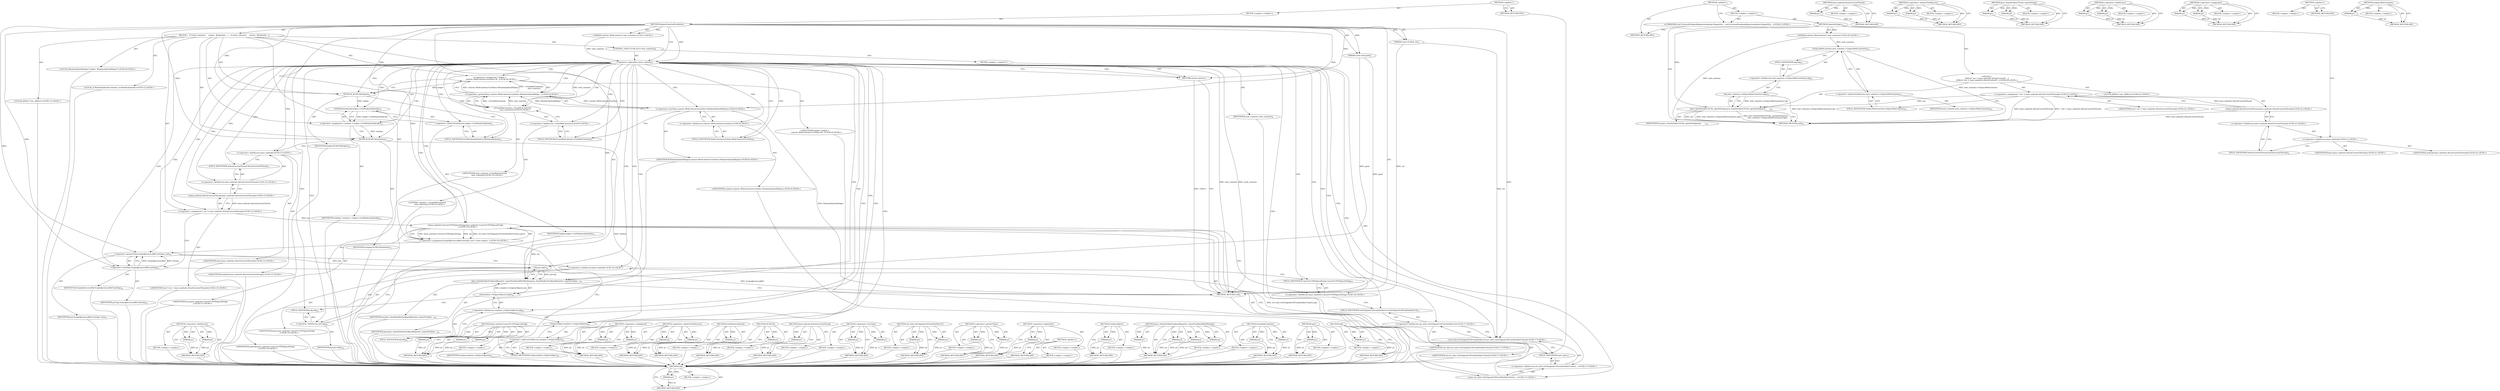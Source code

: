 digraph "GetJavaWebContents" {
vulnerable_184 [label=<(METHOD,obj)>];
vulnerable_185 [label=<(PARAM,p1)>];
vulnerable_186 [label=<(BLOCK,&lt;empty&gt;,&lt;empty&gt;)>];
vulnerable_187 [label=<(METHOD_RETURN,ANY)>];
vulnerable_135 [label=<(METHOD,&lt;operator&gt;.fieldAccess)>];
vulnerable_136 [label=<(PARAM,p1)>];
vulnerable_137 [label=<(PARAM,p2)>];
vulnerable_138 [label=<(BLOCK,&lt;empty&gt;,&lt;empty&gt;)>];
vulnerable_139 [label=<(METHOD_RETURN,ANY)>];
vulnerable_158 [label=<(METHOD,base.android.AttachCurrentThread)>];
vulnerable_159 [label=<(PARAM,p1)>];
vulnerable_160 [label=<(BLOCK,&lt;empty&gt;,&lt;empty&gt;)>];
vulnerable_161 [label=<(METHOD_RETURN,ANY)>];
vulnerable_6 [label=<(METHOD,&lt;global&gt;)<SUB>1</SUB>>];
vulnerable_7 [label=<(BLOCK,&lt;empty&gt;,&lt;empty&gt;)<SUB>1</SUB>>];
vulnerable_8 [label=<(METHOD,ReportExternalFeedback)<SUB>1</SUB>>];
vulnerable_9 [label="<(PARAM,content::WebContents* web_contents)<SUB>3</SUB>>"];
vulnerable_10 [label=<(PARAM,const GURL&amp; url)<SUB>4</SUB>>];
vulnerable_11 [label=<(PARAM,const bool good)<SUB>5</SUB>>];
vulnerable_12 [label=<(BLOCK,{
   if (!web_contents)
     return;
  WindowAn...,{
   if (!web_contents)
     return;
  WindowAn...)<SUB>5</SUB>>];
vulnerable_13 [label=<(CONTROL_STRUCTURE,IF,if (!web_contents))<SUB>6</SUB>>];
vulnerable_14 [label=<(&lt;operator&gt;.logicalNot,!web_contents)<SUB>6</SUB>>];
vulnerable_15 [label=<(IDENTIFIER,web_contents,!web_contents)<SUB>6</SUB>>];
vulnerable_16 [label=<(BLOCK,&lt;empty&gt;,&lt;empty&gt;)<SUB>7</SUB>>];
vulnerable_17 [label=<(RETURN,return;,return;)<SUB>7</SUB>>];
vulnerable_18 [label="<(LOCAL,WindowAndroidHelper* helper: WindowAndroidHelper*)<SUB>8</SUB>>"];
vulnerable_19 [label="<(&lt;operator&gt;.assignment,* helper =
      content::WebContentsUserData&lt;W...)<SUB>8</SUB>>"];
vulnerable_20 [label="<(IDENTIFIER,helper,* helper =
      content::WebContentsUserData&lt;W...)<SUB>8</SUB>>"];
vulnerable_21 [label="<(&lt;operator&gt;.greaterThan,content::WebContentsUserData&lt;WindowAndroidHelpe...)<SUB>9</SUB>>"];
vulnerable_22 [label="<(&lt;operator&gt;.lessThan,content::WebContentsUserData&lt;WindowAndroidHelper)<SUB>9</SUB>>"];
vulnerable_23 [label="<(&lt;operator&gt;.fieldAccess,content::WebContentsUserData)<SUB>9</SUB>>"];
vulnerable_24 [label="<(IDENTIFIER,content,content::WebContentsUserData&lt;WindowAndroidHelper)<SUB>9</SUB>>"];
vulnerable_25 [label=<(FIELD_IDENTIFIER,WebContentsUserData,WebContentsUserData)<SUB>9</SUB>>];
vulnerable_26 [label="<(IDENTIFIER,WindowAndroidHelper,content::WebContentsUserData&lt;WindowAndroidHelper)<SUB>9</SUB>>"];
vulnerable_27 [label="<(FromWebContents,::FromWebContents(
          web_contents))<SUB>9</SUB>>"];
vulnerable_28 [label="<(&lt;operator&gt;.fieldAccess,::FromWebContents)<SUB>9</SUB>>"];
vulnerable_29 [label="<(LITERAL,&lt;global&gt;,::FromWebContents(
          web_contents))<SUB>9</SUB>>"];
vulnerable_30 [label=<(FIELD_IDENTIFIER,FromWebContents,FromWebContents)<SUB>9</SUB>>];
vulnerable_31 [label="<(IDENTIFIER,web_contents,::FromWebContents(
          web_contents))<SUB>10</SUB>>"];
vulnerable_32 [label=<(DCHECK,DCHECK(helper))<SUB>11</SUB>>];
vulnerable_33 [label=<(IDENTIFIER,helper,DCHECK(helper))<SUB>11</SUB>>];
vulnerable_34 [label="<(LOCAL,ui.WindowAndroid* window: ui.WindowAndroid*)<SUB>12</SUB>>"];
vulnerable_35 [label=<(&lt;operator&gt;.assignment,* window = helper-&gt;GetWindowAndroid())<SUB>12</SUB>>];
vulnerable_36 [label=<(IDENTIFIER,window,* window = helper-&gt;GetWindowAndroid())<SUB>12</SUB>>];
vulnerable_37 [label=<(GetWindowAndroid,helper-&gt;GetWindowAndroid())<SUB>12</SUB>>];
vulnerable_38 [label=<(&lt;operator&gt;.indirectFieldAccess,helper-&gt;GetWindowAndroid)<SUB>12</SUB>>];
vulnerable_39 [label=<(IDENTIFIER,helper,helper-&gt;GetWindowAndroid())<SUB>12</SUB>>];
vulnerable_40 [label=<(FIELD_IDENTIFIER,GetWindowAndroid,GetWindowAndroid)<SUB>12</SUB>>];
vulnerable_41 [label=<(DCHECK,DCHECK(window))<SUB>13</SUB>>];
vulnerable_42 [label=<(IDENTIFIER,window,DCHECK(window))<SUB>13</SUB>>];
vulnerable_43 [label="<(LOCAL,JNIEnv* env: JNIEnv*)<SUB>15</SUB>>"];
vulnerable_44 [label="<(&lt;operator&gt;.assignment,* env = base::android::AttachCurrentThread())<SUB>15</SUB>>"];
vulnerable_45 [label="<(IDENTIFIER,env,* env = base::android::AttachCurrentThread())<SUB>15</SUB>>"];
vulnerable_46 [label="<(base.android.AttachCurrentThread,base::android::AttachCurrentThread())<SUB>15</SUB>>"];
vulnerable_47 [label="<(&lt;operator&gt;.fieldAccess,base::android::AttachCurrentThread)<SUB>15</SUB>>"];
vulnerable_48 [label="<(&lt;operator&gt;.fieldAccess,base::android)<SUB>15</SUB>>"];
vulnerable_49 [label="<(IDENTIFIER,base,base::android::AttachCurrentThread())<SUB>15</SUB>>"];
vulnerable_50 [label="<(IDENTIFIER,android,base::android::AttachCurrentThread())<SUB>15</SUB>>"];
vulnerable_51 [label=<(FIELD_IDENTIFIER,AttachCurrentThread,AttachCurrentThread)<SUB>15</SUB>>];
vulnerable_52 [label="<(&lt;operator&gt;.assignment,ScopedJavaLocalRef&lt;jstring&gt; jurl = base::androi...)<SUB>16</SUB>>"];
vulnerable_53 [label=<(&lt;operator&gt;.greaterThan,ScopedJavaLocalRef&lt;jstring&gt; jurl)<SUB>16</SUB>>];
vulnerable_54 [label=<(&lt;operator&gt;.lessThan,ScopedJavaLocalRef&lt;jstring)<SUB>16</SUB>>];
vulnerable_55 [label=<(IDENTIFIER,ScopedJavaLocalRef,ScopedJavaLocalRef&lt;jstring)<SUB>16</SUB>>];
vulnerable_56 [label=<(IDENTIFIER,jstring,ScopedJavaLocalRef&lt;jstring)<SUB>16</SUB>>];
vulnerable_57 [label=<(IDENTIFIER,jurl,ScopedJavaLocalRef&lt;jstring&gt; jurl)<SUB>16</SUB>>];
vulnerable_58 [label="<(base.android.ConvertUTF8ToJavaString,base::android::ConvertUTF8ToJavaString(
       ...)<SUB>16</SUB>>"];
vulnerable_59 [label="<(&lt;operator&gt;.fieldAccess,base::android::ConvertUTF8ToJavaString)<SUB>16</SUB>>"];
vulnerable_60 [label="<(&lt;operator&gt;.fieldAccess,base::android)<SUB>16</SUB>>"];
vulnerable_61 [label="<(IDENTIFIER,base,base::android::ConvertUTF8ToJavaString(
       ...)<SUB>16</SUB>>"];
vulnerable_62 [label="<(IDENTIFIER,android,base::android::ConvertUTF8ToJavaString(
       ...)<SUB>16</SUB>>"];
vulnerable_63 [label=<(FIELD_IDENTIFIER,ConvertUTF8ToJavaString,ConvertUTF8ToJavaString)<SUB>16</SUB>>];
vulnerable_64 [label="<(IDENTIFIER,env,base::android::ConvertUTF8ToJavaString(
       ...)<SUB>17</SUB>>"];
vulnerable_65 [label="<(spec,url_utils::GetOriginalUrlFromDistillerUrl(url)....)<SUB>17</SUB>>"];
vulnerable_66 [label="<(&lt;operator&gt;.fieldAccess,url_utils::GetOriginalUrlFromDistillerUrl(url)....)<SUB>17</SUB>>"];
vulnerable_67 [label="<(url_utils.GetOriginalUrlFromDistillerUrl,url_utils::GetOriginalUrlFromDistillerUrl(url))<SUB>17</SUB>>"];
vulnerable_68 [label="<(&lt;operator&gt;.fieldAccess,url_utils::GetOriginalUrlFromDistillerUrl)<SUB>17</SUB>>"];
vulnerable_69 [label="<(IDENTIFIER,url_utils,url_utils::GetOriginalUrlFromDistillerUrl(url))<SUB>17</SUB>>"];
vulnerable_70 [label=<(FIELD_IDENTIFIER,GetOriginalUrlFromDistillerUrl,GetOriginalUrlFromDistillerUrl)<SUB>17</SUB>>];
vulnerable_71 [label="<(IDENTIFIER,url,url_utils::GetOriginalUrlFromDistillerUrl(url))<SUB>17</SUB>>"];
vulnerable_72 [label=<(FIELD_IDENTIFIER,spec,spec)<SUB>17</SUB>>];
vulnerable_73 [label=<(Java_DomDistillerFeedbackReporter_reportFeedbackWithWindow,Java_DomDistillerFeedbackReporter_reportFeedbac...)<SUB>19</SUB>>];
vulnerable_74 [label=<(IDENTIFIER,env,Java_DomDistillerFeedbackReporter_reportFeedbac...)<SUB>20</SUB>>];
vulnerable_75 [label=<(obj,window-&gt;GetJavaObject().obj())<SUB>20</SUB>>];
vulnerable_76 [label=<(&lt;operator&gt;.fieldAccess,window-&gt;GetJavaObject().obj)<SUB>20</SUB>>];
vulnerable_77 [label=<(GetJavaObject,window-&gt;GetJavaObject())<SUB>20</SUB>>];
vulnerable_78 [label=<(&lt;operator&gt;.indirectFieldAccess,window-&gt;GetJavaObject)<SUB>20</SUB>>];
vulnerable_79 [label=<(IDENTIFIER,window,window-&gt;GetJavaObject())<SUB>20</SUB>>];
vulnerable_80 [label=<(FIELD_IDENTIFIER,GetJavaObject,GetJavaObject)<SUB>20</SUB>>];
vulnerable_81 [label=<(FIELD_IDENTIFIER,obj,obj)<SUB>20</SUB>>];
vulnerable_82 [label=<(obj,jurl.obj())<SUB>20</SUB>>];
vulnerable_83 [label=<(&lt;operator&gt;.fieldAccess,jurl.obj)<SUB>20</SUB>>];
vulnerable_84 [label=<(IDENTIFIER,jurl,jurl.obj())<SUB>20</SUB>>];
vulnerable_85 [label=<(FIELD_IDENTIFIER,obj,obj)<SUB>20</SUB>>];
vulnerable_86 [label=<(IDENTIFIER,good,Java_DomDistillerFeedbackReporter_reportFeedbac...)<SUB>20</SUB>>];
vulnerable_87 [label=<(METHOD_RETURN,void)<SUB>1</SUB>>];
vulnerable_89 [label=<(METHOD_RETURN,ANY)<SUB>1</SUB>>];
vulnerable_162 [label=<(METHOD,base.android.ConvertUTF8ToJavaString)>];
vulnerable_163 [label=<(PARAM,p1)>];
vulnerable_164 [label=<(PARAM,p2)>];
vulnerable_165 [label=<(PARAM,p3)>];
vulnerable_166 [label=<(BLOCK,&lt;empty&gt;,&lt;empty&gt;)>];
vulnerable_167 [label=<(METHOD_RETURN,ANY)>];
vulnerable_120 [label=<(METHOD,&lt;operator&gt;.assignment)>];
vulnerable_121 [label=<(PARAM,p1)>];
vulnerable_122 [label=<(PARAM,p2)>];
vulnerable_123 [label=<(BLOCK,&lt;empty&gt;,&lt;empty&gt;)>];
vulnerable_124 [label=<(METHOD_RETURN,ANY)>];
vulnerable_153 [label=<(METHOD,&lt;operator&gt;.indirectFieldAccess)>];
vulnerable_154 [label=<(PARAM,p1)>];
vulnerable_155 [label=<(PARAM,p2)>];
vulnerable_156 [label=<(BLOCK,&lt;empty&gt;,&lt;empty&gt;)>];
vulnerable_157 [label=<(METHOD_RETURN,ANY)>];
vulnerable_149 [label=<(METHOD,GetWindowAndroid)>];
vulnerable_150 [label=<(PARAM,p1)>];
vulnerable_151 [label=<(BLOCK,&lt;empty&gt;,&lt;empty&gt;)>];
vulnerable_152 [label=<(METHOD_RETURN,ANY)>];
vulnerable_145 [label=<(METHOD,DCHECK)>];
vulnerable_146 [label=<(PARAM,p1)>];
vulnerable_147 [label=<(BLOCK,&lt;empty&gt;,&lt;empty&gt;)>];
vulnerable_148 [label=<(METHOD_RETURN,ANY)>];
vulnerable_130 [label=<(METHOD,&lt;operator&gt;.lessThan)>];
vulnerable_131 [label=<(PARAM,p1)>];
vulnerable_132 [label=<(PARAM,p2)>];
vulnerable_133 [label=<(BLOCK,&lt;empty&gt;,&lt;empty&gt;)>];
vulnerable_134 [label=<(METHOD_RETURN,ANY)>];
vulnerable_172 [label=<(METHOD,url_utils.GetOriginalUrlFromDistillerUrl)>];
vulnerable_173 [label=<(PARAM,p1)>];
vulnerable_174 [label=<(PARAM,p2)>];
vulnerable_175 [label=<(BLOCK,&lt;empty&gt;,&lt;empty&gt;)>];
vulnerable_176 [label=<(METHOD_RETURN,ANY)>];
vulnerable_125 [label=<(METHOD,&lt;operator&gt;.greaterThan)>];
vulnerable_126 [label=<(PARAM,p1)>];
vulnerable_127 [label=<(PARAM,p2)>];
vulnerable_128 [label=<(BLOCK,&lt;empty&gt;,&lt;empty&gt;)>];
vulnerable_129 [label=<(METHOD_RETURN,ANY)>];
vulnerable_116 [label=<(METHOD,&lt;operator&gt;.logicalNot)>];
vulnerable_117 [label=<(PARAM,p1)>];
vulnerable_118 [label=<(BLOCK,&lt;empty&gt;,&lt;empty&gt;)>];
vulnerable_119 [label=<(METHOD_RETURN,ANY)>];
vulnerable_110 [label=<(METHOD,&lt;global&gt;)<SUB>1</SUB>>];
vulnerable_111 [label=<(BLOCK,&lt;empty&gt;,&lt;empty&gt;)>];
vulnerable_112 [label=<(METHOD_RETURN,ANY)>];
vulnerable_188 [label=<(METHOD,GetJavaObject)>];
vulnerable_189 [label=<(PARAM,p1)>];
vulnerable_190 [label=<(BLOCK,&lt;empty&gt;,&lt;empty&gt;)>];
vulnerable_191 [label=<(METHOD_RETURN,ANY)>];
vulnerable_177 [label=<(METHOD,Java_DomDistillerFeedbackReporter_reportFeedbackWithWindow)>];
vulnerable_178 [label=<(PARAM,p1)>];
vulnerable_179 [label=<(PARAM,p2)>];
vulnerable_180 [label=<(PARAM,p3)>];
vulnerable_181 [label=<(PARAM,p4)>];
vulnerable_182 [label=<(BLOCK,&lt;empty&gt;,&lt;empty&gt;)>];
vulnerable_183 [label=<(METHOD_RETURN,ANY)>];
vulnerable_140 [label=<(METHOD,FromWebContents)>];
vulnerable_141 [label=<(PARAM,p1)>];
vulnerable_142 [label=<(PARAM,p2)>];
vulnerable_143 [label=<(BLOCK,&lt;empty&gt;,&lt;empty&gt;)>];
vulnerable_144 [label=<(METHOD_RETURN,ANY)>];
vulnerable_168 [label=<(METHOD,spec)>];
vulnerable_169 [label=<(PARAM,p1)>];
vulnerable_170 [label=<(BLOCK,&lt;empty&gt;,&lt;empty&gt;)>];
vulnerable_171 [label=<(METHOD_RETURN,ANY)>];
fixed_70 [label=<(METHOD,obj)>];
fixed_71 [label=<(PARAM,p1)>];
fixed_72 [label=<(BLOCK,&lt;empty&gt;,&lt;empty&gt;)>];
fixed_73 [label=<(METHOD_RETURN,ANY)>];
fixed_6 [label=<(METHOD,&lt;global&gt;)<SUB>1</SUB>>];
fixed_7 [label=<(BLOCK,&lt;empty&gt;,&lt;empty&gt;)<SUB>1</SUB>>];
fixed_8 [label="<(UNKNOWN,void ExternalFeedbackReporterAndroid::ReportExt...,void ExternalFeedbackReporterAndroid::ReportExt...)<SUB>1</SUB>>"];
fixed_9 [label=<(METHOD,OpenSettings)<SUB>19</SUB>>];
fixed_10 [label="<(PARAM,content::WebContents* web_contents)<SUB>20</SUB>>"];
fixed_11 [label="<(BLOCK,{
  JNIEnv* env = base::android::AttachCurrentT...,{
  JNIEnv* env = base::android::AttachCurrentT...)<SUB>20</SUB>>"];
fixed_12 [label="<(LOCAL,JNIEnv* env: JNIEnv*)<SUB>21</SUB>>"];
fixed_13 [label="<(&lt;operator&gt;.assignment,* env = base::android::AttachCurrentThread())<SUB>21</SUB>>"];
fixed_14 [label="<(IDENTIFIER,env,* env = base::android::AttachCurrentThread())<SUB>21</SUB>>"];
fixed_15 [label="<(base.android.AttachCurrentThread,base::android::AttachCurrentThread())<SUB>21</SUB>>"];
fixed_16 [label="<(&lt;operator&gt;.fieldAccess,base::android::AttachCurrentThread)<SUB>21</SUB>>"];
fixed_17 [label="<(&lt;operator&gt;.fieldAccess,base::android)<SUB>21</SUB>>"];
fixed_18 [label="<(IDENTIFIER,base,base::android::AttachCurrentThread())<SUB>21</SUB>>"];
fixed_19 [label="<(IDENTIFIER,android,base::android::AttachCurrentThread())<SUB>21</SUB>>"];
fixed_20 [label=<(FIELD_IDENTIFIER,AttachCurrentThread,AttachCurrentThread)<SUB>21</SUB>>];
fixed_21 [label=<(Java_DomDistillerUIUtils_openSettings,Java_DomDistillerUIUtils_openSettings(env,
    ...)<SUB>22</SUB>>];
fixed_22 [label=<(IDENTIFIER,env,Java_DomDistillerUIUtils_openSettings(env,
    ...)<SUB>22</SUB>>];
fixed_23 [label=<(obj,web_contents-&gt;GetJavaWebContents().obj())<SUB>23</SUB>>];
fixed_24 [label=<(&lt;operator&gt;.fieldAccess,web_contents-&gt;GetJavaWebContents().obj)<SUB>23</SUB>>];
fixed_25 [label=<(GetJavaWebContents,web_contents-&gt;GetJavaWebContents())<SUB>23</SUB>>];
fixed_26 [label=<(&lt;operator&gt;.indirectFieldAccess,web_contents-&gt;GetJavaWebContents)<SUB>23</SUB>>];
fixed_27 [label=<(IDENTIFIER,web_contents,web_contents-&gt;GetJavaWebContents())<SUB>23</SUB>>];
fixed_28 [label=<(FIELD_IDENTIFIER,GetJavaWebContents,GetJavaWebContents)<SUB>23</SUB>>];
fixed_29 [label=<(FIELD_IDENTIFIER,obj,obj)<SUB>23</SUB>>];
fixed_30 [label=<(METHOD_RETURN,void)<SUB>19</SUB>>];
fixed_32 [label=<(METHOD_RETURN,ANY)<SUB>1</SUB>>];
fixed_56 [label=<(METHOD,base.android.AttachCurrentThread)>];
fixed_57 [label=<(PARAM,p1)>];
fixed_58 [label=<(BLOCK,&lt;empty&gt;,&lt;empty&gt;)>];
fixed_59 [label=<(METHOD_RETURN,ANY)>];
fixed_78 [label=<(METHOD,&lt;operator&gt;.indirectFieldAccess)>];
fixed_79 [label=<(PARAM,p1)>];
fixed_80 [label=<(PARAM,p2)>];
fixed_81 [label=<(BLOCK,&lt;empty&gt;,&lt;empty&gt;)>];
fixed_82 [label=<(METHOD_RETURN,ANY)>];
fixed_65 [label=<(METHOD,Java_DomDistillerUIUtils_openSettings)>];
fixed_66 [label=<(PARAM,p1)>];
fixed_67 [label=<(PARAM,p2)>];
fixed_68 [label=<(BLOCK,&lt;empty&gt;,&lt;empty&gt;)>];
fixed_69 [label=<(METHOD_RETURN,ANY)>];
fixed_60 [label=<(METHOD,&lt;operator&gt;.fieldAccess)>];
fixed_61 [label=<(PARAM,p1)>];
fixed_62 [label=<(PARAM,p2)>];
fixed_63 [label=<(BLOCK,&lt;empty&gt;,&lt;empty&gt;)>];
fixed_64 [label=<(METHOD_RETURN,ANY)>];
fixed_51 [label=<(METHOD,&lt;operator&gt;.assignment)>];
fixed_52 [label=<(PARAM,p1)>];
fixed_53 [label=<(PARAM,p2)>];
fixed_54 [label=<(BLOCK,&lt;empty&gt;,&lt;empty&gt;)>];
fixed_55 [label=<(METHOD_RETURN,ANY)>];
fixed_45 [label=<(METHOD,&lt;global&gt;)<SUB>1</SUB>>];
fixed_46 [label=<(BLOCK,&lt;empty&gt;,&lt;empty&gt;)>];
fixed_47 [label=<(METHOD_RETURN,ANY)>];
fixed_74 [label=<(METHOD,GetJavaWebContents)>];
fixed_75 [label=<(PARAM,p1)>];
fixed_76 [label=<(BLOCK,&lt;empty&gt;,&lt;empty&gt;)>];
fixed_77 [label=<(METHOD_RETURN,ANY)>];
vulnerable_184 -> vulnerable_185  [key=0, label="AST: "];
vulnerable_184 -> vulnerable_185  [key=1, label="DDG: "];
vulnerable_184 -> vulnerable_186  [key=0, label="AST: "];
vulnerable_184 -> vulnerable_187  [key=0, label="AST: "];
vulnerable_184 -> vulnerable_187  [key=1, label="CFG: "];
vulnerable_185 -> vulnerable_187  [key=0, label="DDG: p1"];
vulnerable_186 -> fixed_70  [key=0];
vulnerable_187 -> fixed_70  [key=0];
vulnerable_135 -> vulnerable_136  [key=0, label="AST: "];
vulnerable_135 -> vulnerable_136  [key=1, label="DDG: "];
vulnerable_135 -> vulnerable_138  [key=0, label="AST: "];
vulnerable_135 -> vulnerable_137  [key=0, label="AST: "];
vulnerable_135 -> vulnerable_137  [key=1, label="DDG: "];
vulnerable_135 -> vulnerable_139  [key=0, label="AST: "];
vulnerable_135 -> vulnerable_139  [key=1, label="CFG: "];
vulnerable_136 -> vulnerable_139  [key=0, label="DDG: p1"];
vulnerable_137 -> vulnerable_139  [key=0, label="DDG: p2"];
vulnerable_138 -> fixed_70  [key=0];
vulnerable_139 -> fixed_70  [key=0];
vulnerable_158 -> vulnerable_159  [key=0, label="AST: "];
vulnerable_158 -> vulnerable_159  [key=1, label="DDG: "];
vulnerable_158 -> vulnerable_160  [key=0, label="AST: "];
vulnerable_158 -> vulnerable_161  [key=0, label="AST: "];
vulnerable_158 -> vulnerable_161  [key=1, label="CFG: "];
vulnerable_159 -> vulnerable_161  [key=0, label="DDG: p1"];
vulnerable_160 -> fixed_70  [key=0];
vulnerable_161 -> fixed_70  [key=0];
vulnerable_6 -> vulnerable_7  [key=0, label="AST: "];
vulnerable_6 -> vulnerable_89  [key=0, label="AST: "];
vulnerable_6 -> vulnerable_89  [key=1, label="CFG: "];
vulnerable_7 -> vulnerable_8  [key=0, label="AST: "];
vulnerable_8 -> vulnerable_9  [key=0, label="AST: "];
vulnerable_8 -> vulnerable_9  [key=1, label="DDG: "];
vulnerable_8 -> vulnerable_10  [key=0, label="AST: "];
vulnerable_8 -> vulnerable_10  [key=1, label="DDG: "];
vulnerable_8 -> vulnerable_11  [key=0, label="AST: "];
vulnerable_8 -> vulnerable_11  [key=1, label="DDG: "];
vulnerable_8 -> vulnerable_12  [key=0, label="AST: "];
vulnerable_8 -> vulnerable_87  [key=0, label="AST: "];
vulnerable_8 -> vulnerable_14  [key=0, label="CFG: "];
vulnerable_8 -> vulnerable_14  [key=1, label="DDG: "];
vulnerable_8 -> vulnerable_32  [key=0, label="DDG: "];
vulnerable_8 -> vulnerable_41  [key=0, label="DDG: "];
vulnerable_8 -> vulnerable_73  [key=0, label="DDG: "];
vulnerable_8 -> vulnerable_17  [key=0, label="DDG: "];
vulnerable_8 -> vulnerable_53  [key=0, label="DDG: "];
vulnerable_8 -> vulnerable_58  [key=0, label="DDG: "];
vulnerable_8 -> vulnerable_22  [key=0, label="DDG: "];
vulnerable_8 -> vulnerable_27  [key=0, label="DDG: "];
vulnerable_8 -> vulnerable_54  [key=0, label="DDG: "];
vulnerable_8 -> vulnerable_67  [key=0, label="DDG: "];
vulnerable_9 -> vulnerable_14  [key=0, label="DDG: web_contents"];
vulnerable_10 -> vulnerable_87  [key=0, label="DDG: url"];
vulnerable_10 -> vulnerable_67  [key=0, label="DDG: url"];
vulnerable_11 -> vulnerable_87  [key=0, label="DDG: good"];
vulnerable_11 -> vulnerable_73  [key=0, label="DDG: good"];
vulnerable_12 -> vulnerable_13  [key=0, label="AST: "];
vulnerable_12 -> vulnerable_18  [key=0, label="AST: "];
vulnerable_12 -> vulnerable_19  [key=0, label="AST: "];
vulnerable_12 -> vulnerable_32  [key=0, label="AST: "];
vulnerable_12 -> vulnerable_34  [key=0, label="AST: "];
vulnerable_12 -> vulnerable_35  [key=0, label="AST: "];
vulnerable_12 -> vulnerable_41  [key=0, label="AST: "];
vulnerable_12 -> vulnerable_43  [key=0, label="AST: "];
vulnerable_12 -> vulnerable_44  [key=0, label="AST: "];
vulnerable_12 -> vulnerable_52  [key=0, label="AST: "];
vulnerable_12 -> vulnerable_73  [key=0, label="AST: "];
vulnerable_13 -> vulnerable_14  [key=0, label="AST: "];
vulnerable_13 -> vulnerable_16  [key=0, label="AST: "];
vulnerable_14 -> vulnerable_15  [key=0, label="AST: "];
vulnerable_14 -> vulnerable_17  [key=0, label="CFG: "];
vulnerable_14 -> vulnerable_17  [key=1, label="CDG: "];
vulnerable_14 -> vulnerable_25  [key=0, label="CFG: "];
vulnerable_14 -> vulnerable_25  [key=1, label="CDG: "];
vulnerable_14 -> vulnerable_87  [key=0, label="DDG: web_contents"];
vulnerable_14 -> vulnerable_87  [key=1, label="DDG: !web_contents"];
vulnerable_14 -> vulnerable_27  [key=0, label="DDG: web_contents"];
vulnerable_14 -> vulnerable_27  [key=1, label="CDG: "];
vulnerable_14 -> vulnerable_47  [key=0, label="CDG: "];
vulnerable_14 -> vulnerable_30  [key=0, label="CDG: "];
vulnerable_14 -> vulnerable_21  [key=0, label="CDG: "];
vulnerable_14 -> vulnerable_48  [key=0, label="CDG: "];
vulnerable_14 -> vulnerable_32  [key=0, label="CDG: "];
vulnerable_14 -> vulnerable_68  [key=0, label="CDG: "];
vulnerable_14 -> vulnerable_60  [key=0, label="CDG: "];
vulnerable_14 -> vulnerable_73  [key=0, label="CDG: "];
vulnerable_14 -> vulnerable_77  [key=0, label="CDG: "];
vulnerable_14 -> vulnerable_51  [key=0, label="CDG: "];
vulnerable_14 -> vulnerable_19  [key=0, label="CDG: "];
vulnerable_14 -> vulnerable_28  [key=0, label="CDG: "];
vulnerable_14 -> vulnerable_66  [key=0, label="CDG: "];
vulnerable_14 -> vulnerable_75  [key=0, label="CDG: "];
vulnerable_14 -> vulnerable_52  [key=0, label="CDG: "];
vulnerable_14 -> vulnerable_37  [key=0, label="CDG: "];
vulnerable_14 -> vulnerable_46  [key=0, label="CDG: "];
vulnerable_14 -> vulnerable_81  [key=0, label="CDG: "];
vulnerable_14 -> vulnerable_85  [key=0, label="CDG: "];
vulnerable_14 -> vulnerable_38  [key=0, label="CDG: "];
vulnerable_14 -> vulnerable_72  [key=0, label="CDG: "];
vulnerable_14 -> vulnerable_22  [key=0, label="CDG: "];
vulnerable_14 -> vulnerable_67  [key=0, label="CDG: "];
vulnerable_14 -> vulnerable_40  [key=0, label="CDG: "];
vulnerable_14 -> vulnerable_76  [key=0, label="CDG: "];
vulnerable_14 -> vulnerable_65  [key=0, label="CDG: "];
vulnerable_14 -> vulnerable_59  [key=0, label="CDG: "];
vulnerable_14 -> vulnerable_44  [key=0, label="CDG: "];
vulnerable_14 -> vulnerable_35  [key=0, label="CDG: "];
vulnerable_14 -> vulnerable_82  [key=0, label="CDG: "];
vulnerable_14 -> vulnerable_54  [key=0, label="CDG: "];
vulnerable_14 -> vulnerable_80  [key=0, label="CDG: "];
vulnerable_14 -> vulnerable_58  [key=0, label="CDG: "];
vulnerable_14 -> vulnerable_23  [key=0, label="CDG: "];
vulnerable_14 -> vulnerable_83  [key=0, label="CDG: "];
vulnerable_14 -> vulnerable_53  [key=0, label="CDG: "];
vulnerable_14 -> vulnerable_41  [key=0, label="CDG: "];
vulnerable_14 -> vulnerable_70  [key=0, label="CDG: "];
vulnerable_14 -> vulnerable_63  [key=0, label="CDG: "];
vulnerable_14 -> vulnerable_78  [key=0, label="CDG: "];
vulnerable_15 -> fixed_70  [key=0];
vulnerable_16 -> vulnerable_17  [key=0, label="AST: "];
vulnerable_17 -> vulnerable_87  [key=0, label="CFG: "];
vulnerable_17 -> vulnerable_87  [key=1, label="DDG: &lt;RET&gt;"];
vulnerable_18 -> fixed_70  [key=0];
vulnerable_19 -> vulnerable_20  [key=0, label="AST: "];
vulnerable_19 -> vulnerable_21  [key=0, label="AST: "];
vulnerable_19 -> vulnerable_32  [key=0, label="CFG: "];
vulnerable_19 -> vulnerable_32  [key=1, label="DDG: helper"];
vulnerable_20 -> fixed_70  [key=0];
vulnerable_21 -> vulnerable_22  [key=0, label="AST: "];
vulnerable_21 -> vulnerable_27  [key=0, label="AST: "];
vulnerable_21 -> vulnerable_19  [key=0, label="CFG: "];
vulnerable_21 -> vulnerable_19  [key=1, label="DDG: content::WebContentsUserData&lt;WindowAndroidHelper"];
vulnerable_21 -> vulnerable_19  [key=2, label="DDG: ::FromWebContents(
          web_contents)"];
vulnerable_22 -> vulnerable_23  [key=0, label="AST: "];
vulnerable_22 -> vulnerable_26  [key=0, label="AST: "];
vulnerable_22 -> vulnerable_30  [key=0, label="CFG: "];
vulnerable_22 -> vulnerable_87  [key=0, label="DDG: WindowAndroidHelper"];
vulnerable_22 -> vulnerable_21  [key=0, label="DDG: content::WebContentsUserData"];
vulnerable_22 -> vulnerable_21  [key=1, label="DDG: WindowAndroidHelper"];
vulnerable_23 -> vulnerable_24  [key=0, label="AST: "];
vulnerable_23 -> vulnerable_25  [key=0, label="AST: "];
vulnerable_23 -> vulnerable_22  [key=0, label="CFG: "];
vulnerable_24 -> fixed_70  [key=0];
vulnerable_25 -> vulnerable_23  [key=0, label="CFG: "];
vulnerable_26 -> fixed_70  [key=0];
vulnerable_27 -> vulnerable_28  [key=0, label="AST: "];
vulnerable_27 -> vulnerable_31  [key=0, label="AST: "];
vulnerable_27 -> vulnerable_21  [key=0, label="CFG: "];
vulnerable_27 -> vulnerable_21  [key=1, label="DDG: ::FromWebContents"];
vulnerable_27 -> vulnerable_21  [key=2, label="DDG: web_contents"];
vulnerable_28 -> vulnerable_29  [key=0, label="AST: "];
vulnerable_28 -> vulnerable_30  [key=0, label="AST: "];
vulnerable_28 -> vulnerable_27  [key=0, label="CFG: "];
vulnerable_29 -> fixed_70  [key=0];
vulnerable_30 -> vulnerable_28  [key=0, label="CFG: "];
vulnerable_31 -> fixed_70  [key=0];
vulnerable_32 -> vulnerable_33  [key=0, label="AST: "];
vulnerable_32 -> vulnerable_40  [key=0, label="CFG: "];
vulnerable_32 -> vulnerable_37  [key=0, label="DDG: helper"];
vulnerable_33 -> fixed_70  [key=0];
vulnerable_34 -> fixed_70  [key=0];
vulnerable_35 -> vulnerable_36  [key=0, label="AST: "];
vulnerable_35 -> vulnerable_37  [key=0, label="AST: "];
vulnerable_35 -> vulnerable_41  [key=0, label="CFG: "];
vulnerable_35 -> vulnerable_41  [key=1, label="DDG: window"];
vulnerable_36 -> fixed_70  [key=0];
vulnerable_37 -> vulnerable_38  [key=0, label="AST: "];
vulnerable_37 -> vulnerable_35  [key=0, label="CFG: "];
vulnerable_37 -> vulnerable_35  [key=1, label="DDG: helper-&gt;GetWindowAndroid"];
vulnerable_38 -> vulnerable_39  [key=0, label="AST: "];
vulnerable_38 -> vulnerable_40  [key=0, label="AST: "];
vulnerable_38 -> vulnerable_37  [key=0, label="CFG: "];
vulnerable_39 -> fixed_70  [key=0];
vulnerable_40 -> vulnerable_38  [key=0, label="CFG: "];
vulnerable_41 -> vulnerable_42  [key=0, label="AST: "];
vulnerable_41 -> vulnerable_48  [key=0, label="CFG: "];
vulnerable_41 -> vulnerable_77  [key=0, label="DDG: window"];
vulnerable_42 -> fixed_70  [key=0];
vulnerable_43 -> fixed_70  [key=0];
vulnerable_44 -> vulnerable_45  [key=0, label="AST: "];
vulnerable_44 -> vulnerable_46  [key=0, label="AST: "];
vulnerable_44 -> vulnerable_54  [key=0, label="CFG: "];
vulnerable_44 -> vulnerable_58  [key=0, label="DDG: env"];
vulnerable_45 -> fixed_70  [key=0];
vulnerable_46 -> vulnerable_47  [key=0, label="AST: "];
vulnerable_46 -> vulnerable_44  [key=0, label="CFG: "];
vulnerable_46 -> vulnerable_44  [key=1, label="DDG: base::android::AttachCurrentThread"];
vulnerable_47 -> vulnerable_48  [key=0, label="AST: "];
vulnerable_47 -> vulnerable_51  [key=0, label="AST: "];
vulnerable_47 -> vulnerable_46  [key=0, label="CFG: "];
vulnerable_48 -> vulnerable_49  [key=0, label="AST: "];
vulnerable_48 -> vulnerable_50  [key=0, label="AST: "];
vulnerable_48 -> vulnerable_51  [key=0, label="CFG: "];
vulnerable_49 -> fixed_70  [key=0];
vulnerable_50 -> fixed_70  [key=0];
vulnerable_51 -> vulnerable_47  [key=0, label="CFG: "];
vulnerable_52 -> vulnerable_53  [key=0, label="AST: "];
vulnerable_52 -> vulnerable_58  [key=0, label="AST: "];
vulnerable_52 -> vulnerable_80  [key=0, label="CFG: "];
vulnerable_53 -> vulnerable_54  [key=0, label="AST: "];
vulnerable_53 -> vulnerable_57  [key=0, label="AST: "];
vulnerable_53 -> vulnerable_60  [key=0, label="CFG: "];
vulnerable_53 -> vulnerable_82  [key=0, label="DDG: jurl"];
vulnerable_54 -> vulnerable_55  [key=0, label="AST: "];
vulnerable_54 -> vulnerable_56  [key=0, label="AST: "];
vulnerable_54 -> vulnerable_53  [key=0, label="CFG: "];
vulnerable_54 -> vulnerable_53  [key=1, label="DDG: ScopedJavaLocalRef"];
vulnerable_54 -> vulnerable_53  [key=2, label="DDG: jstring"];
vulnerable_54 -> vulnerable_87  [key=0, label="DDG: ScopedJavaLocalRef"];
vulnerable_55 -> fixed_70  [key=0];
vulnerable_56 -> fixed_70  [key=0];
vulnerable_57 -> fixed_70  [key=0];
vulnerable_58 -> vulnerable_59  [key=0, label="AST: "];
vulnerable_58 -> vulnerable_64  [key=0, label="AST: "];
vulnerable_58 -> vulnerable_65  [key=0, label="AST: "];
vulnerable_58 -> vulnerable_52  [key=0, label="CFG: "];
vulnerable_58 -> vulnerable_52  [key=1, label="DDG: base::android::ConvertUTF8ToJavaString"];
vulnerable_58 -> vulnerable_52  [key=2, label="DDG: env"];
vulnerable_58 -> vulnerable_52  [key=3, label="DDG: url_utils::GetOriginalUrlFromDistillerUrl(url).spec()"];
vulnerable_58 -> vulnerable_73  [key=0, label="DDG: env"];
vulnerable_59 -> vulnerable_60  [key=0, label="AST: "];
vulnerable_59 -> vulnerable_63  [key=0, label="AST: "];
vulnerable_59 -> vulnerable_70  [key=0, label="CFG: "];
vulnerable_60 -> vulnerable_61  [key=0, label="AST: "];
vulnerable_60 -> vulnerable_62  [key=0, label="AST: "];
vulnerable_60 -> vulnerable_63  [key=0, label="CFG: "];
vulnerable_61 -> fixed_70  [key=0];
vulnerable_62 -> fixed_70  [key=0];
vulnerable_63 -> vulnerable_59  [key=0, label="CFG: "];
vulnerable_64 -> fixed_70  [key=0];
vulnerable_65 -> vulnerable_66  [key=0, label="AST: "];
vulnerable_65 -> vulnerable_58  [key=0, label="CFG: "];
vulnerable_65 -> vulnerable_58  [key=1, label="DDG: url_utils::GetOriginalUrlFromDistillerUrl(url).spec"];
vulnerable_66 -> vulnerable_67  [key=0, label="AST: "];
vulnerable_66 -> vulnerable_72  [key=0, label="AST: "];
vulnerable_66 -> vulnerable_65  [key=0, label="CFG: "];
vulnerable_67 -> vulnerable_68  [key=0, label="AST: "];
vulnerable_67 -> vulnerable_71  [key=0, label="AST: "];
vulnerable_67 -> vulnerable_72  [key=0, label="CFG: "];
vulnerable_68 -> vulnerable_69  [key=0, label="AST: "];
vulnerable_68 -> vulnerable_70  [key=0, label="AST: "];
vulnerable_68 -> vulnerable_67  [key=0, label="CFG: "];
vulnerable_69 -> fixed_70  [key=0];
vulnerable_70 -> vulnerable_68  [key=0, label="CFG: "];
vulnerable_71 -> fixed_70  [key=0];
vulnerable_72 -> vulnerable_66  [key=0, label="CFG: "];
vulnerable_73 -> vulnerable_74  [key=0, label="AST: "];
vulnerable_73 -> vulnerable_75  [key=0, label="AST: "];
vulnerable_73 -> vulnerable_82  [key=0, label="AST: "];
vulnerable_73 -> vulnerable_86  [key=0, label="AST: "];
vulnerable_73 -> vulnerable_87  [key=0, label="CFG: "];
vulnerable_74 -> fixed_70  [key=0];
vulnerable_75 -> vulnerable_76  [key=0, label="AST: "];
vulnerable_75 -> vulnerable_85  [key=0, label="CFG: "];
vulnerable_75 -> vulnerable_73  [key=0, label="DDG: window-&gt;GetJavaObject().obj"];
vulnerable_76 -> vulnerable_77  [key=0, label="AST: "];
vulnerable_76 -> vulnerable_81  [key=0, label="AST: "];
vulnerable_76 -> vulnerable_75  [key=0, label="CFG: "];
vulnerable_77 -> vulnerable_78  [key=0, label="AST: "];
vulnerable_77 -> vulnerable_81  [key=0, label="CFG: "];
vulnerable_78 -> vulnerable_79  [key=0, label="AST: "];
vulnerable_78 -> vulnerable_80  [key=0, label="AST: "];
vulnerable_78 -> vulnerable_77  [key=0, label="CFG: "];
vulnerable_79 -> fixed_70  [key=0];
vulnerable_80 -> vulnerable_78  [key=0, label="CFG: "];
vulnerable_81 -> vulnerable_76  [key=0, label="CFG: "];
vulnerable_82 -> vulnerable_83  [key=0, label="AST: "];
vulnerable_82 -> vulnerable_73  [key=0, label="CFG: "];
vulnerable_82 -> vulnerable_73  [key=1, label="DDG: jurl.obj"];
vulnerable_83 -> vulnerable_84  [key=0, label="AST: "];
vulnerable_83 -> vulnerable_85  [key=0, label="AST: "];
vulnerable_83 -> vulnerable_82  [key=0, label="CFG: "];
vulnerable_84 -> fixed_70  [key=0];
vulnerable_85 -> vulnerable_83  [key=0, label="CFG: "];
vulnerable_86 -> fixed_70  [key=0];
vulnerable_87 -> fixed_70  [key=0];
vulnerable_89 -> fixed_70  [key=0];
vulnerable_162 -> vulnerable_163  [key=0, label="AST: "];
vulnerable_162 -> vulnerable_163  [key=1, label="DDG: "];
vulnerable_162 -> vulnerable_166  [key=0, label="AST: "];
vulnerable_162 -> vulnerable_164  [key=0, label="AST: "];
vulnerable_162 -> vulnerable_164  [key=1, label="DDG: "];
vulnerable_162 -> vulnerable_167  [key=0, label="AST: "];
vulnerable_162 -> vulnerable_167  [key=1, label="CFG: "];
vulnerable_162 -> vulnerable_165  [key=0, label="AST: "];
vulnerable_162 -> vulnerable_165  [key=1, label="DDG: "];
vulnerable_163 -> vulnerable_167  [key=0, label="DDG: p1"];
vulnerable_164 -> vulnerable_167  [key=0, label="DDG: p2"];
vulnerable_165 -> vulnerable_167  [key=0, label="DDG: p3"];
vulnerable_166 -> fixed_70  [key=0];
vulnerable_167 -> fixed_70  [key=0];
vulnerable_120 -> vulnerable_121  [key=0, label="AST: "];
vulnerable_120 -> vulnerable_121  [key=1, label="DDG: "];
vulnerable_120 -> vulnerable_123  [key=0, label="AST: "];
vulnerable_120 -> vulnerable_122  [key=0, label="AST: "];
vulnerable_120 -> vulnerable_122  [key=1, label="DDG: "];
vulnerable_120 -> vulnerable_124  [key=0, label="AST: "];
vulnerable_120 -> vulnerable_124  [key=1, label="CFG: "];
vulnerable_121 -> vulnerable_124  [key=0, label="DDG: p1"];
vulnerable_122 -> vulnerable_124  [key=0, label="DDG: p2"];
vulnerable_123 -> fixed_70  [key=0];
vulnerable_124 -> fixed_70  [key=0];
vulnerable_153 -> vulnerable_154  [key=0, label="AST: "];
vulnerable_153 -> vulnerable_154  [key=1, label="DDG: "];
vulnerable_153 -> vulnerable_156  [key=0, label="AST: "];
vulnerable_153 -> vulnerable_155  [key=0, label="AST: "];
vulnerable_153 -> vulnerable_155  [key=1, label="DDG: "];
vulnerable_153 -> vulnerable_157  [key=0, label="AST: "];
vulnerable_153 -> vulnerable_157  [key=1, label="CFG: "];
vulnerable_154 -> vulnerable_157  [key=0, label="DDG: p1"];
vulnerable_155 -> vulnerable_157  [key=0, label="DDG: p2"];
vulnerable_156 -> fixed_70  [key=0];
vulnerable_157 -> fixed_70  [key=0];
vulnerable_149 -> vulnerable_150  [key=0, label="AST: "];
vulnerable_149 -> vulnerable_150  [key=1, label="DDG: "];
vulnerable_149 -> vulnerable_151  [key=0, label="AST: "];
vulnerable_149 -> vulnerable_152  [key=0, label="AST: "];
vulnerable_149 -> vulnerable_152  [key=1, label="CFG: "];
vulnerable_150 -> vulnerable_152  [key=0, label="DDG: p1"];
vulnerable_151 -> fixed_70  [key=0];
vulnerable_152 -> fixed_70  [key=0];
vulnerable_145 -> vulnerable_146  [key=0, label="AST: "];
vulnerable_145 -> vulnerable_146  [key=1, label="DDG: "];
vulnerable_145 -> vulnerable_147  [key=0, label="AST: "];
vulnerable_145 -> vulnerable_148  [key=0, label="AST: "];
vulnerable_145 -> vulnerable_148  [key=1, label="CFG: "];
vulnerable_146 -> vulnerable_148  [key=0, label="DDG: p1"];
vulnerable_147 -> fixed_70  [key=0];
vulnerable_148 -> fixed_70  [key=0];
vulnerable_130 -> vulnerable_131  [key=0, label="AST: "];
vulnerable_130 -> vulnerable_131  [key=1, label="DDG: "];
vulnerable_130 -> vulnerable_133  [key=0, label="AST: "];
vulnerable_130 -> vulnerable_132  [key=0, label="AST: "];
vulnerable_130 -> vulnerable_132  [key=1, label="DDG: "];
vulnerable_130 -> vulnerable_134  [key=0, label="AST: "];
vulnerable_130 -> vulnerable_134  [key=1, label="CFG: "];
vulnerable_131 -> vulnerable_134  [key=0, label="DDG: p1"];
vulnerable_132 -> vulnerable_134  [key=0, label="DDG: p2"];
vulnerable_133 -> fixed_70  [key=0];
vulnerable_134 -> fixed_70  [key=0];
vulnerable_172 -> vulnerable_173  [key=0, label="AST: "];
vulnerable_172 -> vulnerable_173  [key=1, label="DDG: "];
vulnerable_172 -> vulnerable_175  [key=0, label="AST: "];
vulnerable_172 -> vulnerable_174  [key=0, label="AST: "];
vulnerable_172 -> vulnerable_174  [key=1, label="DDG: "];
vulnerable_172 -> vulnerable_176  [key=0, label="AST: "];
vulnerable_172 -> vulnerable_176  [key=1, label="CFG: "];
vulnerable_173 -> vulnerable_176  [key=0, label="DDG: p1"];
vulnerable_174 -> vulnerable_176  [key=0, label="DDG: p2"];
vulnerable_175 -> fixed_70  [key=0];
vulnerable_176 -> fixed_70  [key=0];
vulnerable_125 -> vulnerable_126  [key=0, label="AST: "];
vulnerable_125 -> vulnerable_126  [key=1, label="DDG: "];
vulnerable_125 -> vulnerable_128  [key=0, label="AST: "];
vulnerable_125 -> vulnerable_127  [key=0, label="AST: "];
vulnerable_125 -> vulnerable_127  [key=1, label="DDG: "];
vulnerable_125 -> vulnerable_129  [key=0, label="AST: "];
vulnerable_125 -> vulnerable_129  [key=1, label="CFG: "];
vulnerable_126 -> vulnerable_129  [key=0, label="DDG: p1"];
vulnerable_127 -> vulnerable_129  [key=0, label="DDG: p2"];
vulnerable_128 -> fixed_70  [key=0];
vulnerable_129 -> fixed_70  [key=0];
vulnerable_116 -> vulnerable_117  [key=0, label="AST: "];
vulnerable_116 -> vulnerable_117  [key=1, label="DDG: "];
vulnerable_116 -> vulnerable_118  [key=0, label="AST: "];
vulnerable_116 -> vulnerable_119  [key=0, label="AST: "];
vulnerable_116 -> vulnerable_119  [key=1, label="CFG: "];
vulnerable_117 -> vulnerable_119  [key=0, label="DDG: p1"];
vulnerable_118 -> fixed_70  [key=0];
vulnerable_119 -> fixed_70  [key=0];
vulnerable_110 -> vulnerable_111  [key=0, label="AST: "];
vulnerable_110 -> vulnerable_112  [key=0, label="AST: "];
vulnerable_110 -> vulnerable_112  [key=1, label="CFG: "];
vulnerable_111 -> fixed_70  [key=0];
vulnerable_112 -> fixed_70  [key=0];
vulnerable_188 -> vulnerable_189  [key=0, label="AST: "];
vulnerable_188 -> vulnerable_189  [key=1, label="DDG: "];
vulnerable_188 -> vulnerable_190  [key=0, label="AST: "];
vulnerable_188 -> vulnerable_191  [key=0, label="AST: "];
vulnerable_188 -> vulnerable_191  [key=1, label="CFG: "];
vulnerable_189 -> vulnerable_191  [key=0, label="DDG: p1"];
vulnerable_190 -> fixed_70  [key=0];
vulnerable_191 -> fixed_70  [key=0];
vulnerable_177 -> vulnerable_178  [key=0, label="AST: "];
vulnerable_177 -> vulnerable_178  [key=1, label="DDG: "];
vulnerable_177 -> vulnerable_182  [key=0, label="AST: "];
vulnerable_177 -> vulnerable_179  [key=0, label="AST: "];
vulnerable_177 -> vulnerable_179  [key=1, label="DDG: "];
vulnerable_177 -> vulnerable_183  [key=0, label="AST: "];
vulnerable_177 -> vulnerable_183  [key=1, label="CFG: "];
vulnerable_177 -> vulnerable_180  [key=0, label="AST: "];
vulnerable_177 -> vulnerable_180  [key=1, label="DDG: "];
vulnerable_177 -> vulnerable_181  [key=0, label="AST: "];
vulnerable_177 -> vulnerable_181  [key=1, label="DDG: "];
vulnerable_178 -> vulnerable_183  [key=0, label="DDG: p1"];
vulnerable_179 -> vulnerable_183  [key=0, label="DDG: p2"];
vulnerable_180 -> vulnerable_183  [key=0, label="DDG: p3"];
vulnerable_181 -> vulnerable_183  [key=0, label="DDG: p4"];
vulnerable_182 -> fixed_70  [key=0];
vulnerable_183 -> fixed_70  [key=0];
vulnerable_140 -> vulnerable_141  [key=0, label="AST: "];
vulnerable_140 -> vulnerable_141  [key=1, label="DDG: "];
vulnerable_140 -> vulnerable_143  [key=0, label="AST: "];
vulnerable_140 -> vulnerable_142  [key=0, label="AST: "];
vulnerable_140 -> vulnerable_142  [key=1, label="DDG: "];
vulnerable_140 -> vulnerable_144  [key=0, label="AST: "];
vulnerable_140 -> vulnerable_144  [key=1, label="CFG: "];
vulnerable_141 -> vulnerable_144  [key=0, label="DDG: p1"];
vulnerable_142 -> vulnerable_144  [key=0, label="DDG: p2"];
vulnerable_143 -> fixed_70  [key=0];
vulnerable_144 -> fixed_70  [key=0];
vulnerable_168 -> vulnerable_169  [key=0, label="AST: "];
vulnerable_168 -> vulnerable_169  [key=1, label="DDG: "];
vulnerable_168 -> vulnerable_170  [key=0, label="AST: "];
vulnerable_168 -> vulnerable_171  [key=0, label="AST: "];
vulnerable_168 -> vulnerable_171  [key=1, label="CFG: "];
vulnerable_169 -> vulnerable_171  [key=0, label="DDG: p1"];
vulnerable_170 -> fixed_70  [key=0];
vulnerable_171 -> fixed_70  [key=0];
fixed_70 -> fixed_71  [key=0, label="AST: "];
fixed_70 -> fixed_71  [key=1, label="DDG: "];
fixed_70 -> fixed_72  [key=0, label="AST: "];
fixed_70 -> fixed_73  [key=0, label="AST: "];
fixed_70 -> fixed_73  [key=1, label="CFG: "];
fixed_71 -> fixed_73  [key=0, label="DDG: p1"];
fixed_6 -> fixed_7  [key=0, label="AST: "];
fixed_6 -> fixed_32  [key=0, label="AST: "];
fixed_6 -> fixed_8  [key=0, label="CFG: "];
fixed_7 -> fixed_8  [key=0, label="AST: "];
fixed_7 -> fixed_9  [key=0, label="AST: "];
fixed_8 -> fixed_32  [key=0, label="CFG: "];
fixed_9 -> fixed_10  [key=0, label="AST: "];
fixed_9 -> fixed_10  [key=1, label="DDG: "];
fixed_9 -> fixed_11  [key=0, label="AST: "];
fixed_9 -> fixed_30  [key=0, label="AST: "];
fixed_9 -> fixed_17  [key=0, label="CFG: "];
fixed_9 -> fixed_21  [key=0, label="DDG: "];
fixed_10 -> fixed_30  [key=0, label="DDG: web_contents"];
fixed_10 -> fixed_25  [key=0, label="DDG: web_contents"];
fixed_11 -> fixed_12  [key=0, label="AST: "];
fixed_11 -> fixed_13  [key=0, label="AST: "];
fixed_11 -> fixed_21  [key=0, label="AST: "];
fixed_13 -> fixed_14  [key=0, label="AST: "];
fixed_13 -> fixed_15  [key=0, label="AST: "];
fixed_13 -> fixed_28  [key=0, label="CFG: "];
fixed_13 -> fixed_30  [key=0, label="DDG: base::android::AttachCurrentThread()"];
fixed_13 -> fixed_30  [key=1, label="DDG: * env = base::android::AttachCurrentThread()"];
fixed_13 -> fixed_21  [key=0, label="DDG: env"];
fixed_15 -> fixed_16  [key=0, label="AST: "];
fixed_15 -> fixed_13  [key=0, label="CFG: "];
fixed_15 -> fixed_13  [key=1, label="DDG: base::android::AttachCurrentThread"];
fixed_15 -> fixed_30  [key=0, label="DDG: base::android::AttachCurrentThread"];
fixed_16 -> fixed_17  [key=0, label="AST: "];
fixed_16 -> fixed_20  [key=0, label="AST: "];
fixed_16 -> fixed_15  [key=0, label="CFG: "];
fixed_17 -> fixed_18  [key=0, label="AST: "];
fixed_17 -> fixed_19  [key=0, label="AST: "];
fixed_17 -> fixed_20  [key=0, label="CFG: "];
fixed_20 -> fixed_16  [key=0, label="CFG: "];
fixed_21 -> fixed_22  [key=0, label="AST: "];
fixed_21 -> fixed_23  [key=0, label="AST: "];
fixed_21 -> fixed_30  [key=0, label="CFG: "];
fixed_21 -> fixed_30  [key=1, label="DDG: env"];
fixed_21 -> fixed_30  [key=2, label="DDG: web_contents-&gt;GetJavaWebContents().obj()"];
fixed_21 -> fixed_30  [key=3, label="DDG: Java_DomDistillerUIUtils_openSettings(env,
      web_contents-&gt;GetJavaWebContents().obj())"];
fixed_23 -> fixed_24  [key=0, label="AST: "];
fixed_23 -> fixed_21  [key=0, label="CFG: "];
fixed_23 -> fixed_21  [key=1, label="DDG: web_contents-&gt;GetJavaWebContents().obj"];
fixed_23 -> fixed_30  [key=0, label="DDG: web_contents-&gt;GetJavaWebContents().obj"];
fixed_24 -> fixed_25  [key=0, label="AST: "];
fixed_24 -> fixed_29  [key=0, label="AST: "];
fixed_24 -> fixed_23  [key=0, label="CFG: "];
fixed_25 -> fixed_26  [key=0, label="AST: "];
fixed_25 -> fixed_29  [key=0, label="CFG: "];
fixed_25 -> fixed_30  [key=0, label="DDG: web_contents-&gt;GetJavaWebContents"];
fixed_26 -> fixed_27  [key=0, label="AST: "];
fixed_26 -> fixed_28  [key=0, label="AST: "];
fixed_26 -> fixed_25  [key=0, label="CFG: "];
fixed_28 -> fixed_26  [key=0, label="CFG: "];
fixed_29 -> fixed_24  [key=0, label="CFG: "];
fixed_56 -> fixed_57  [key=0, label="AST: "];
fixed_56 -> fixed_57  [key=1, label="DDG: "];
fixed_56 -> fixed_58  [key=0, label="AST: "];
fixed_56 -> fixed_59  [key=0, label="AST: "];
fixed_56 -> fixed_59  [key=1, label="CFG: "];
fixed_57 -> fixed_59  [key=0, label="DDG: p1"];
fixed_78 -> fixed_79  [key=0, label="AST: "];
fixed_78 -> fixed_79  [key=1, label="DDG: "];
fixed_78 -> fixed_81  [key=0, label="AST: "];
fixed_78 -> fixed_80  [key=0, label="AST: "];
fixed_78 -> fixed_80  [key=1, label="DDG: "];
fixed_78 -> fixed_82  [key=0, label="AST: "];
fixed_78 -> fixed_82  [key=1, label="CFG: "];
fixed_79 -> fixed_82  [key=0, label="DDG: p1"];
fixed_80 -> fixed_82  [key=0, label="DDG: p2"];
fixed_65 -> fixed_66  [key=0, label="AST: "];
fixed_65 -> fixed_66  [key=1, label="DDG: "];
fixed_65 -> fixed_68  [key=0, label="AST: "];
fixed_65 -> fixed_67  [key=0, label="AST: "];
fixed_65 -> fixed_67  [key=1, label="DDG: "];
fixed_65 -> fixed_69  [key=0, label="AST: "];
fixed_65 -> fixed_69  [key=1, label="CFG: "];
fixed_66 -> fixed_69  [key=0, label="DDG: p1"];
fixed_67 -> fixed_69  [key=0, label="DDG: p2"];
fixed_60 -> fixed_61  [key=0, label="AST: "];
fixed_60 -> fixed_61  [key=1, label="DDG: "];
fixed_60 -> fixed_63  [key=0, label="AST: "];
fixed_60 -> fixed_62  [key=0, label="AST: "];
fixed_60 -> fixed_62  [key=1, label="DDG: "];
fixed_60 -> fixed_64  [key=0, label="AST: "];
fixed_60 -> fixed_64  [key=1, label="CFG: "];
fixed_61 -> fixed_64  [key=0, label="DDG: p1"];
fixed_62 -> fixed_64  [key=0, label="DDG: p2"];
fixed_51 -> fixed_52  [key=0, label="AST: "];
fixed_51 -> fixed_52  [key=1, label="DDG: "];
fixed_51 -> fixed_54  [key=0, label="AST: "];
fixed_51 -> fixed_53  [key=0, label="AST: "];
fixed_51 -> fixed_53  [key=1, label="DDG: "];
fixed_51 -> fixed_55  [key=0, label="AST: "];
fixed_51 -> fixed_55  [key=1, label="CFG: "];
fixed_52 -> fixed_55  [key=0, label="DDG: p1"];
fixed_53 -> fixed_55  [key=0, label="DDG: p2"];
fixed_45 -> fixed_46  [key=0, label="AST: "];
fixed_45 -> fixed_47  [key=0, label="AST: "];
fixed_45 -> fixed_47  [key=1, label="CFG: "];
fixed_74 -> fixed_75  [key=0, label="AST: "];
fixed_74 -> fixed_75  [key=1, label="DDG: "];
fixed_74 -> fixed_76  [key=0, label="AST: "];
fixed_74 -> fixed_77  [key=0, label="AST: "];
fixed_74 -> fixed_77  [key=1, label="CFG: "];
fixed_75 -> fixed_77  [key=0, label="DDG: p1"];
}
